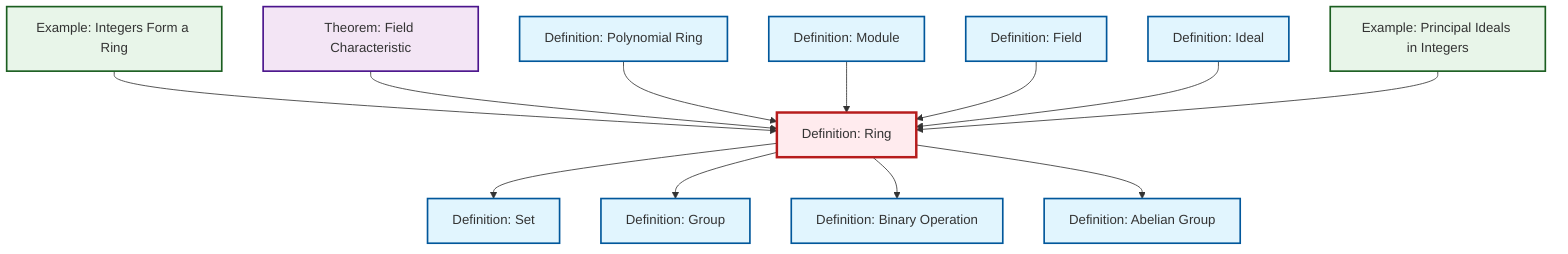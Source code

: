 graph TD
    classDef definition fill:#e1f5fe,stroke:#01579b,stroke-width:2px
    classDef theorem fill:#f3e5f5,stroke:#4a148c,stroke-width:2px
    classDef axiom fill:#fff3e0,stroke:#e65100,stroke-width:2px
    classDef example fill:#e8f5e9,stroke:#1b5e20,stroke-width:2px
    classDef current fill:#ffebee,stroke:#b71c1c,stroke-width:3px
    thm-field-characteristic["Theorem: Field Characteristic"]:::theorem
    ex-integers-ring["Example: Integers Form a Ring"]:::example
    def-abelian-group["Definition: Abelian Group"]:::definition
    def-field["Definition: Field"]:::definition
    def-group["Definition: Group"]:::definition
    def-ring["Definition: Ring"]:::definition
    def-module["Definition: Module"]:::definition
    ex-principal-ideal["Example: Principal Ideals in Integers"]:::example
    def-polynomial-ring["Definition: Polynomial Ring"]:::definition
    def-binary-operation["Definition: Binary Operation"]:::definition
    def-ideal["Definition: Ideal"]:::definition
    def-set["Definition: Set"]:::definition
    def-ring --> def-set
    ex-integers-ring --> def-ring
    thm-field-characteristic --> def-ring
    def-polynomial-ring --> def-ring
    def-module --> def-ring
    def-ring --> def-group
    def-field --> def-ring
    def-ideal --> def-ring
    ex-principal-ideal --> def-ring
    def-ring --> def-binary-operation
    def-ring --> def-abelian-group
    class def-ring current